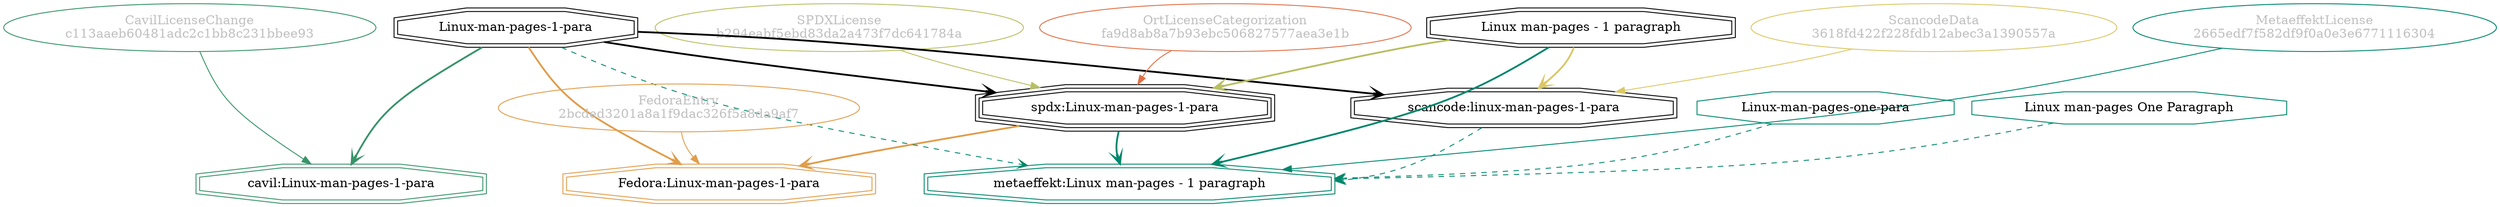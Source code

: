 strict digraph {
    node [shape=box];
    graph [splines=curved];
    2687 [label="SPDXLicense\nb294eabf5ebd83da2a473f7dc641784a"
         ,fontcolor=gray
         ,color="#b8bf62"
         ,fillcolor="beige;1"
         ,shape=ellipse];
    2688 [label="spdx:Linux-man-pages-1-para"
         ,shape=tripleoctagon];
    2689 [label="Linux-man-pages-1-para"
         ,shape=doubleoctagon];
    2690 [label="Linux man-pages - 1 paragraph"
         ,shape=doubleoctagon];
    8062 [label="FedoraEntry\n2bcded3201a8a1f9dac326f5a8da9af7"
         ,fontcolor=gray
         ,color="#e09d4b"
         ,fillcolor="beige;1"
         ,shape=ellipse];
    8063 [label="Fedora:Linux-man-pages-1-para"
         ,color="#e09d4b"
         ,shape=doubleoctagon];
    18707 [label="ScancodeData\n3618fd422f228fdb12abec3a1390557a"
          ,fontcolor=gray
          ,color="#dac767"
          ,fillcolor="beige;1"
          ,shape=ellipse];
    18708 [label="scancode:linux-man-pages-1-para"
          ,shape=doubleoctagon];
    35049 [label="OrtLicenseCategorization\nfa9d8ab8a7b93ebc506827577aea3e1b"
          ,fontcolor=gray
          ,color="#e06f45"
          ,fillcolor="beige;1"
          ,shape=ellipse];
    37104 [label="CavilLicenseChange\nc113aaeb60481adc2c1bb8c231bbee93"
          ,fontcolor=gray
          ,color="#379469"
          ,fillcolor="beige;1"
          ,shape=ellipse];
    37105 [label="cavil:Linux-man-pages-1-para"
          ,color="#379469"
          ,shape=doubleoctagon];
    44341 [label="MetaeffektLicense\n2665edf7f582df9f0a0e3e6771116304"
          ,fontcolor=gray
          ,color="#00876c"
          ,fillcolor="beige;1"
          ,shape=ellipse];
    44342 [label="metaeffekt:Linux man-pages - 1 paragraph"
          ,color="#00876c"
          ,shape=doubleoctagon];
    44343 [label="Linux-man-pages-one-para"
          ,color="#00876c"
          ,shape=octagon];
    44344 [label="Linux man-pages One Paragraph"
          ,color="#00876c"
          ,shape=octagon];
    2687 -> 2688 [weight=0.5
                 ,color="#b8bf62"];
    2688 -> 8063 [style=bold
                 ,arrowhead=vee
                 ,weight=0.7
                 ,color="#e09d4b"];
    2688 -> 44342 [style=bold
                  ,arrowhead=vee
                  ,weight=0.7
                  ,color="#00876c"];
    2689 -> 2688 [style=bold
                 ,arrowhead=vee
                 ,weight=0.7];
    2689 -> 8063 [style=bold
                 ,arrowhead=vee
                 ,weight=0.7
                 ,color="#e09d4b"];
    2689 -> 18708 [style=bold
                  ,arrowhead=vee
                  ,weight=0.7];
    2689 -> 37105 [style=bold
                  ,arrowhead=vee
                  ,weight=0.7
                  ,color="#379469"];
    2689 -> 37105 [style=bold
                  ,arrowhead=vee
                  ,weight=0.7
                  ,color="#379469"];
    2689 -> 44342 [style=dashed
                  ,arrowhead=vee
                  ,weight=0.5
                  ,color="#00876c"];
    2690 -> 2688 [style=bold
                 ,arrowhead=vee
                 ,weight=0.7
                 ,color="#b8bf62"];
    2690 -> 18708 [style=bold
                  ,arrowhead=vee
                  ,weight=0.7
                  ,color="#dac767"];
    2690 -> 44342 [style=bold
                  ,arrowhead=vee
                  ,weight=0.7
                  ,color="#00876c"];
    2690 -> 44342 [style=bold
                  ,arrowhead=vee
                  ,weight=0.7
                  ,color="#00876c"];
    8062 -> 8063 [weight=0.5
                 ,color="#e09d4b"];
    18707 -> 18708 [weight=0.5
                   ,color="#dac767"];
    18708 -> 44342 [style=dashed
                   ,arrowhead=vee
                   ,weight=0.5
                   ,color="#00876c"];
    35049 -> 2688 [weight=0.5
                  ,color="#e06f45"];
    37104 -> 37105 [weight=0.5
                   ,color="#379469"];
    44341 -> 44342 [weight=0.5
                   ,color="#00876c"];
    44343 -> 44342 [style=dashed
                   ,arrowhead=vee
                   ,weight=0.5
                   ,color="#00876c"];
    44344 -> 44342 [style=dashed
                   ,arrowhead=vee
                   ,weight=0.5
                   ,color="#00876c"];
}

